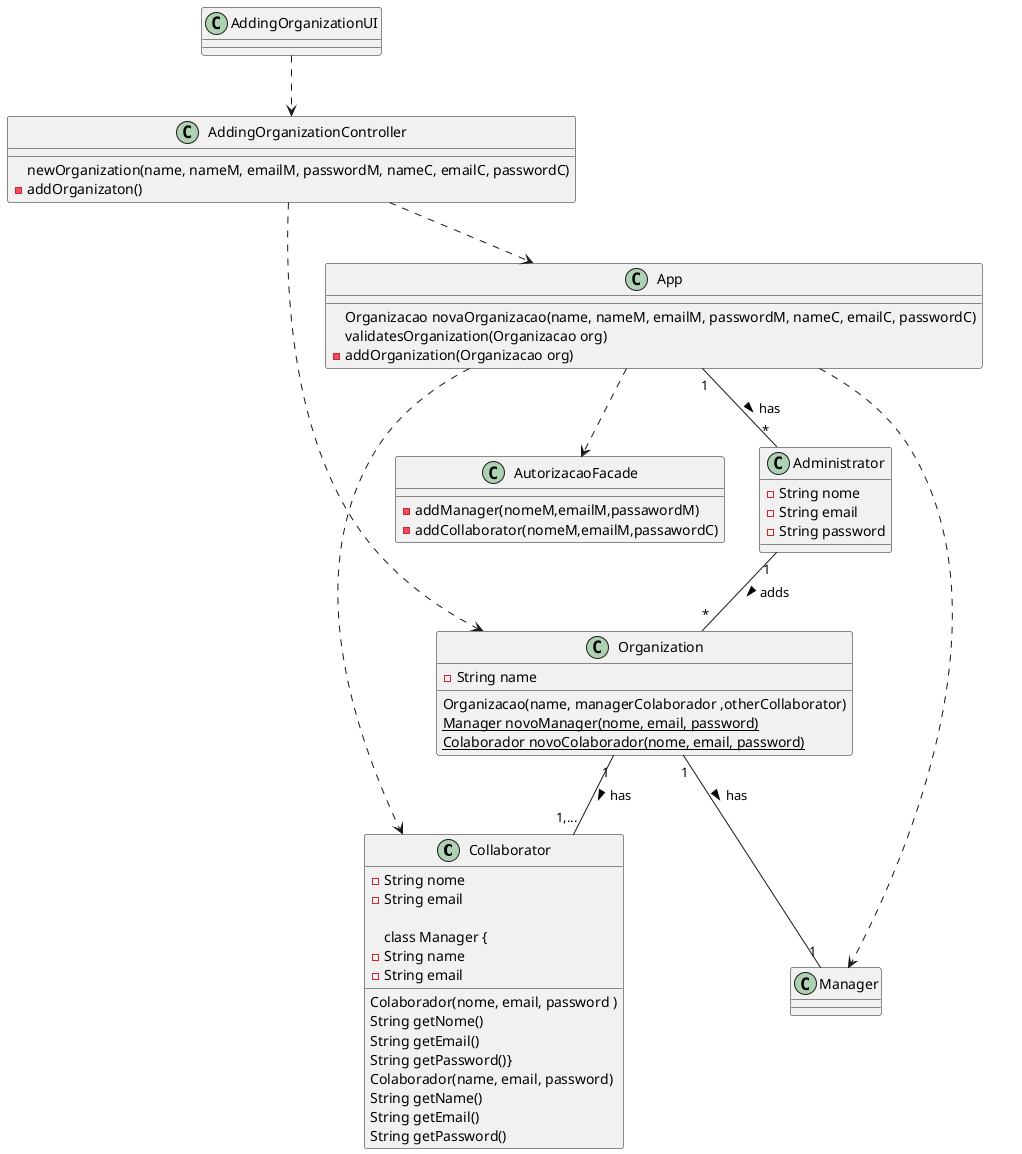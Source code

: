 @startuml

class Collaborator {
  -String nome
  -String email
  Colaborador(nome, email, password )
  String getNome()
  String getEmail()
  String getPassword()}

class Manager {
  -String name
  -String email
  Colaborador(name, email, password)
  String getName()
  String getEmail()
  String getPassword()
}

class Administrator {
- String nome
- String email
- String password
}

class Organization {
  -String name
  Organizacao(name, managerColaborador ,otherCollaborator)
  {static} Manager novoManager(nome, email, password)
  {static} Colaborador novoColaborador(nome, email, password)
}

class App {

  Organizacao novaOrganizacao(name, nameM, emailM, passwordM, nameC, emailC, passwordC)
  validatesOrganization(Organizacao org)
  - addOrganization(Organizacao org)
}

class AutorizacaoFacade {
   - addManager(nomeM,emailM,passawordM)
   - addCollaborator(nomeM,emailM,passawordC)
}

class AddingOrganizationController {
    newOrganization(name, nameM, emailM, passwordM, nameC, emailC, passwordC)
   - addOrganizaton()
}

class AddingOrganizationUI {
}

AddingOrganizationUI ..> AddingOrganizationController
AddingOrganizationController ..> App
AddingOrganizationController ..> Organization
App ..> Collaborator
App ..> Manager
App ..> AutorizacaoFacade
Organization                 "1" -- "1,..."  Collaborator    : has >
Organization                 "1" -- "1"      Manager        : has >
Administrator                "1" -- "*"      Organization   : adds >
App                          "1" -- "*"      Administrator  : has >

@enduml
